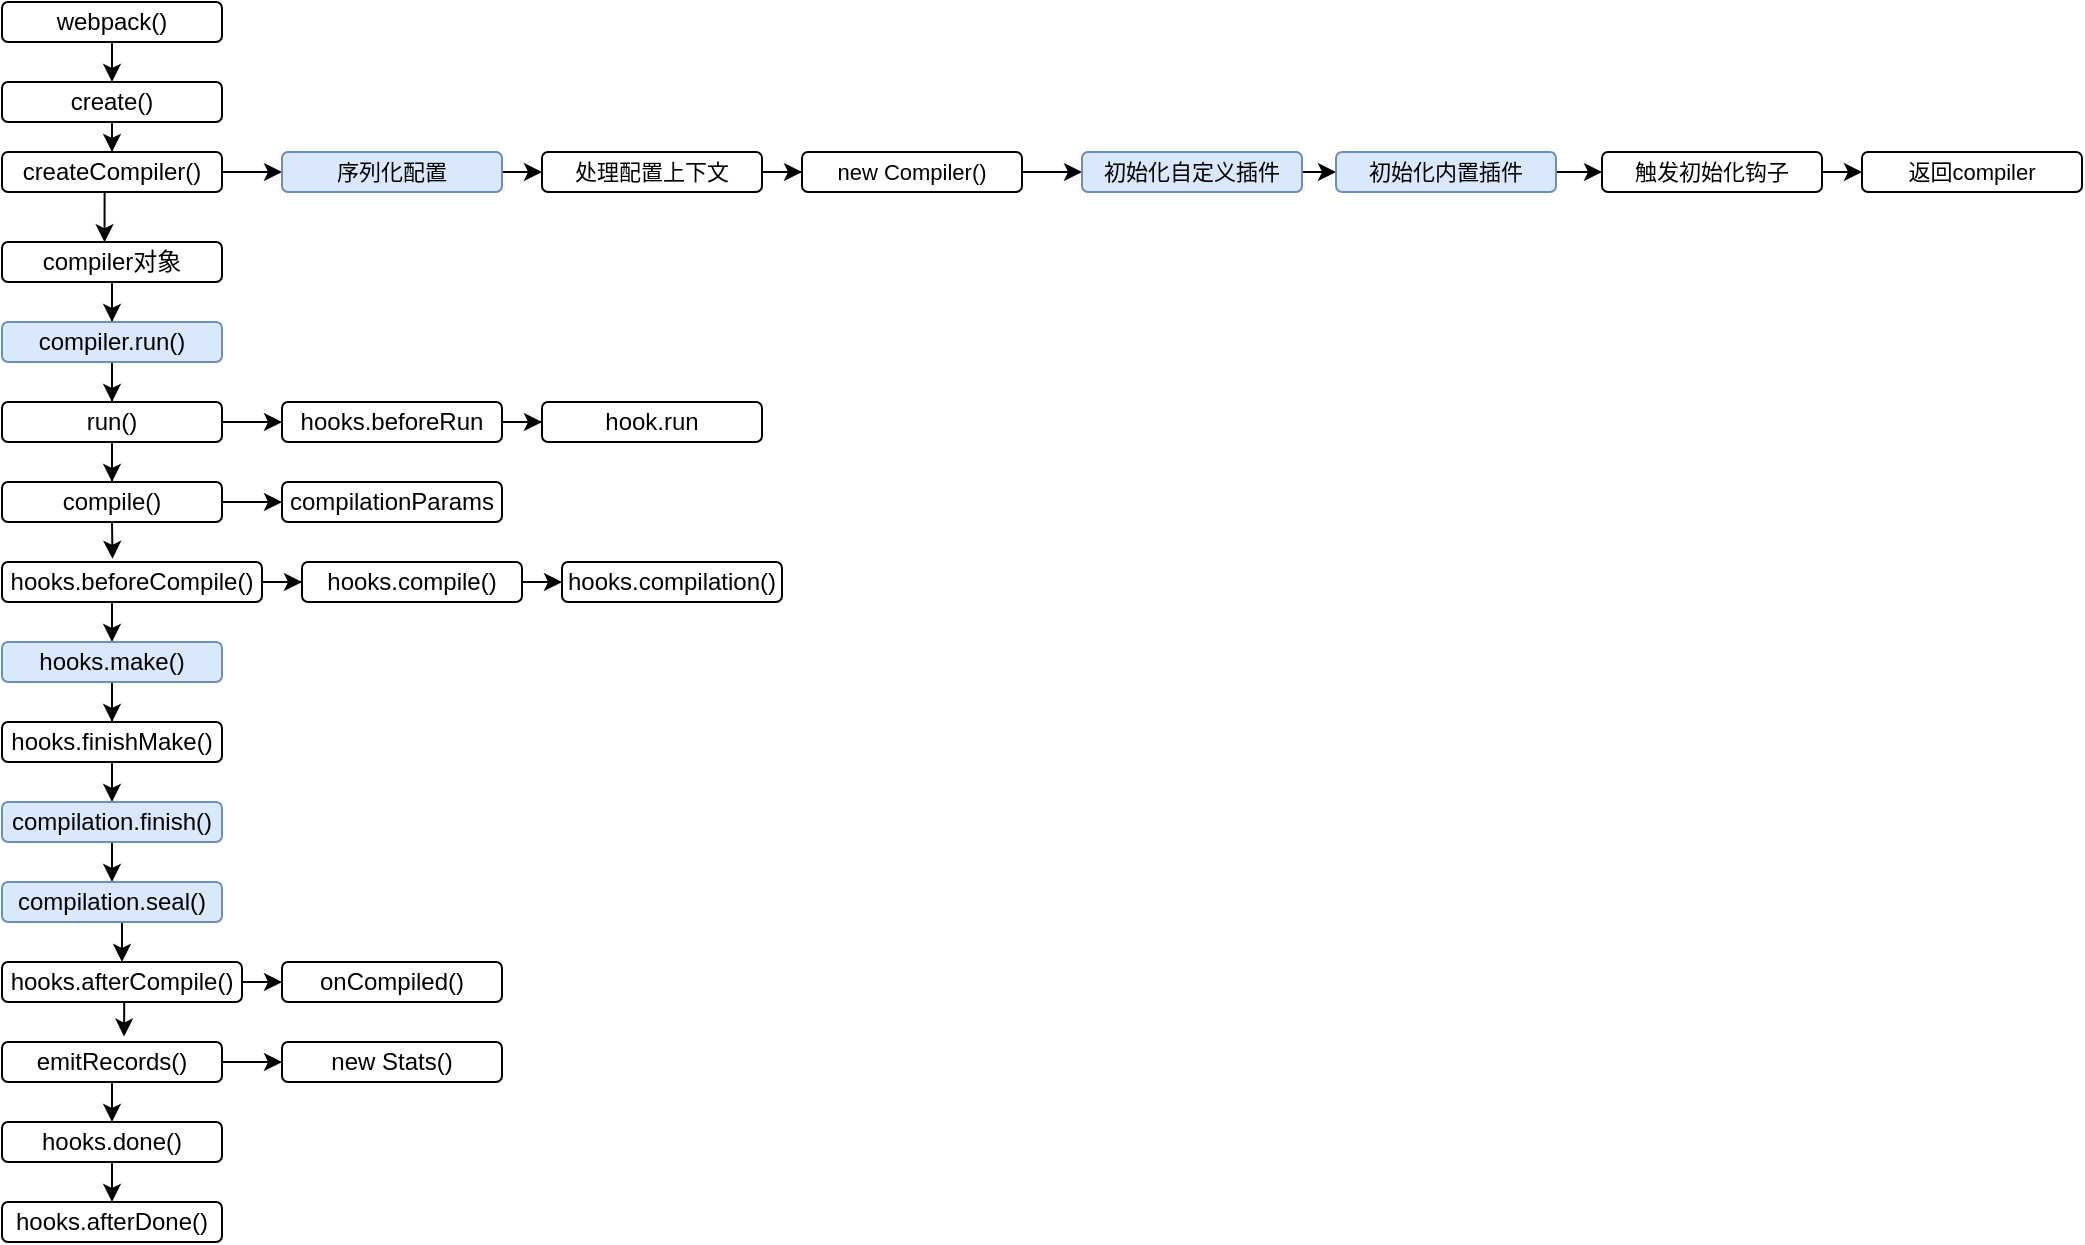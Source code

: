<mxfile version="20.2.4" type="github"><diagram id="8ksp3hErpKv-nyxeQjTt" name="第 1 页"><mxGraphModel dx="1422" dy="832" grid="1" gridSize="10" guides="1" tooltips="1" connect="1" arrows="1" fold="1" page="1" pageScale="1" pageWidth="827" pageHeight="1169" math="0" shadow="0"><root><mxCell id="0"/><mxCell id="1" parent="0"/><mxCell id="cIsSLHgfAKZvU-A7_r5H-8" style="edgeStyle=orthogonalEdgeStyle;rounded=0;orthogonalLoop=1;jettySize=auto;html=1;exitX=0.5;exitY=1;exitDx=0;exitDy=0;entryX=0.5;entryY=0;entryDx=0;entryDy=0;" parent="1" source="cIsSLHgfAKZvU-A7_r5H-2" target="cIsSLHgfAKZvU-A7_r5H-3" edge="1"><mxGeometry relative="1" as="geometry"/></mxCell><mxCell id="cIsSLHgfAKZvU-A7_r5H-2" value="webpack()&lt;br&gt;" style="rounded=1;whiteSpace=wrap;html=1;" parent="1" vertex="1"><mxGeometry x="50" y="30" width="110" height="20" as="geometry"/></mxCell><mxCell id="cIsSLHgfAKZvU-A7_r5H-7" value="" style="edgeStyle=orthogonalEdgeStyle;rounded=0;orthogonalLoop=1;jettySize=auto;html=1;entryX=0.5;entryY=0;entryDx=0;entryDy=0;" parent="1" source="cIsSLHgfAKZvU-A7_r5H-3" target="cIsSLHgfAKZvU-A7_r5H-9" edge="1"><mxGeometry relative="1" as="geometry"><mxPoint x="105" y="160" as="targetPoint"/></mxGeometry></mxCell><mxCell id="cIsSLHgfAKZvU-A7_r5H-3" value="create()" style="rounded=1;whiteSpace=wrap;html=1;" parent="1" vertex="1"><mxGeometry x="50" y="70" width="110" height="20" as="geometry"/></mxCell><mxCell id="cIsSLHgfAKZvU-A7_r5H-11" style="edgeStyle=orthogonalEdgeStyle;rounded=0;orthogonalLoop=1;jettySize=auto;html=1;exitX=0.5;exitY=1;exitDx=0;exitDy=0;entryX=0.466;entryY=0.005;entryDx=0;entryDy=0;entryPerimeter=0;" parent="1" source="cIsSLHgfAKZvU-A7_r5H-9" target="cIsSLHgfAKZvU-A7_r5H-10" edge="1"><mxGeometry relative="1" as="geometry"/></mxCell><mxCell id="cIsSLHgfAKZvU-A7_r5H-13" style="edgeStyle=orthogonalEdgeStyle;rounded=0;orthogonalLoop=1;jettySize=auto;html=1;exitX=1;exitY=0.5;exitDx=0;exitDy=0;entryX=0;entryY=0.5;entryDx=0;entryDy=0;fontSize=11;" parent="1" source="cIsSLHgfAKZvU-A7_r5H-9" target="cIsSLHgfAKZvU-A7_r5H-12" edge="1"><mxGeometry relative="1" as="geometry"/></mxCell><mxCell id="cIsSLHgfAKZvU-A7_r5H-9" value="createCompiler()" style="rounded=1;whiteSpace=wrap;html=1;" parent="1" vertex="1"><mxGeometry x="50" y="105" width="110" height="20" as="geometry"/></mxCell><mxCell id="cIsSLHgfAKZvU-A7_r5H-27" style="edgeStyle=orthogonalEdgeStyle;rounded=0;orthogonalLoop=1;jettySize=auto;html=1;fontSize=11;" parent="1" source="cIsSLHgfAKZvU-A7_r5H-10" target="cIsSLHgfAKZvU-A7_r5H-26" edge="1"><mxGeometry relative="1" as="geometry"/></mxCell><mxCell id="cIsSLHgfAKZvU-A7_r5H-10" value="compiler对象" style="rounded=1;whiteSpace=wrap;html=1;" parent="1" vertex="1"><mxGeometry x="50" y="150" width="110" height="20" as="geometry"/></mxCell><mxCell id="cIsSLHgfAKZvU-A7_r5H-15" style="edgeStyle=orthogonalEdgeStyle;rounded=0;orthogonalLoop=1;jettySize=auto;html=1;exitX=1;exitY=0.5;exitDx=0;exitDy=0;entryX=0;entryY=0.5;entryDx=0;entryDy=0;fontSize=11;" parent="1" source="cIsSLHgfAKZvU-A7_r5H-12" target="cIsSLHgfAKZvU-A7_r5H-14" edge="1"><mxGeometry relative="1" as="geometry"/></mxCell><mxCell id="cIsSLHgfAKZvU-A7_r5H-12" value="&lt;font style=&quot;font-size: 11px;&quot;&gt;序列化配置&lt;/font&gt;" style="rounded=1;whiteSpace=wrap;html=1;fontSize=10;fillColor=#dae8fc;strokeColor=#6c8ebf;" parent="1" vertex="1"><mxGeometry x="190" y="105" width="110" height="20" as="geometry"/></mxCell><mxCell id="cIsSLHgfAKZvU-A7_r5H-17" style="edgeStyle=orthogonalEdgeStyle;rounded=0;orthogonalLoop=1;jettySize=auto;html=1;fontSize=11;" parent="1" source="cIsSLHgfAKZvU-A7_r5H-14" target="cIsSLHgfAKZvU-A7_r5H-16" edge="1"><mxGeometry relative="1" as="geometry"/></mxCell><mxCell id="cIsSLHgfAKZvU-A7_r5H-14" value="&lt;span style=&quot;font-size: 11px;&quot;&gt;处理配置上下文&lt;/span&gt;" style="rounded=1;whiteSpace=wrap;html=1;fontSize=10;" parent="1" vertex="1"><mxGeometry x="320" y="105" width="110" height="20" as="geometry"/></mxCell><mxCell id="cIsSLHgfAKZvU-A7_r5H-19" style="edgeStyle=orthogonalEdgeStyle;rounded=0;orthogonalLoop=1;jettySize=auto;html=1;entryX=0;entryY=0.5;entryDx=0;entryDy=0;fontSize=11;" parent="1" source="cIsSLHgfAKZvU-A7_r5H-16" edge="1"><mxGeometry relative="1" as="geometry"><mxPoint x="590" y="115" as="targetPoint"/></mxGeometry></mxCell><mxCell id="cIsSLHgfAKZvU-A7_r5H-16" value="&lt;span style=&quot;font-size: 11px;&quot;&gt;new Compiler()&lt;/span&gt;" style="rounded=1;whiteSpace=wrap;html=1;fontSize=10;" parent="1" vertex="1"><mxGeometry x="450" y="105" width="110" height="20" as="geometry"/></mxCell><mxCell id="cIsSLHgfAKZvU-A7_r5H-21" style="edgeStyle=orthogonalEdgeStyle;rounded=0;orthogonalLoop=1;jettySize=auto;html=1;exitX=1;exitY=0.5;exitDx=0;exitDy=0;entryX=0;entryY=0.5;entryDx=0;entryDy=0;fontSize=11;" parent="1" source="cIsSLHgfAKZvU-A7_r5H-18" target="cIsSLHgfAKZvU-A7_r5H-20" edge="1"><mxGeometry relative="1" as="geometry"/></mxCell><mxCell id="cIsSLHgfAKZvU-A7_r5H-18" value="&lt;span style=&quot;font-size: 11px;&quot;&gt;初始化自定义插件&lt;/span&gt;" style="rounded=1;whiteSpace=wrap;html=1;fontSize=10;fillColor=#dae8fc;strokeColor=#6c8ebf;" parent="1" vertex="1"><mxGeometry x="590" y="105" width="110" height="20" as="geometry"/></mxCell><mxCell id="cIsSLHgfAKZvU-A7_r5H-23" style="edgeStyle=orthogonalEdgeStyle;rounded=0;orthogonalLoop=1;jettySize=auto;html=1;exitX=1;exitY=0.5;exitDx=0;exitDy=0;fontSize=11;" parent="1" source="cIsSLHgfAKZvU-A7_r5H-20" target="cIsSLHgfAKZvU-A7_r5H-22" edge="1"><mxGeometry relative="1" as="geometry"/></mxCell><mxCell id="cIsSLHgfAKZvU-A7_r5H-20" value="&lt;span style=&quot;font-size: 11px;&quot;&gt;初始化内置插件&lt;/span&gt;" style="rounded=1;whiteSpace=wrap;html=1;fontSize=10;fillColor=#dae8fc;strokeColor=#6c8ebf;" parent="1" vertex="1"><mxGeometry x="717" y="105" width="110" height="20" as="geometry"/></mxCell><mxCell id="cIsSLHgfAKZvU-A7_r5H-25" style="edgeStyle=orthogonalEdgeStyle;rounded=0;orthogonalLoop=1;jettySize=auto;html=1;exitX=1;exitY=0.5;exitDx=0;exitDy=0;entryX=0;entryY=0.5;entryDx=0;entryDy=0;fontSize=11;" parent="1" source="cIsSLHgfAKZvU-A7_r5H-22" target="cIsSLHgfAKZvU-A7_r5H-24" edge="1"><mxGeometry relative="1" as="geometry"/></mxCell><mxCell id="cIsSLHgfAKZvU-A7_r5H-22" value="&lt;span style=&quot;font-size: 11px;&quot;&gt;触发初始化钩子&lt;/span&gt;" style="rounded=1;whiteSpace=wrap;html=1;fontSize=10;" parent="1" vertex="1"><mxGeometry x="850" y="105" width="110" height="20" as="geometry"/></mxCell><mxCell id="cIsSLHgfAKZvU-A7_r5H-24" value="&lt;span style=&quot;font-size: 11px;&quot;&gt;返回compiler&lt;/span&gt;" style="rounded=1;whiteSpace=wrap;html=1;fontSize=10;" parent="1" vertex="1"><mxGeometry x="980" y="105" width="110" height="20" as="geometry"/></mxCell><mxCell id="cIsSLHgfAKZvU-A7_r5H-29" style="edgeStyle=orthogonalEdgeStyle;rounded=0;orthogonalLoop=1;jettySize=auto;html=1;entryX=0.5;entryY=0;entryDx=0;entryDy=0;fontSize=11;" parent="1" source="cIsSLHgfAKZvU-A7_r5H-26" target="cIsSLHgfAKZvU-A7_r5H-28" edge="1"><mxGeometry relative="1" as="geometry"/></mxCell><mxCell id="cIsSLHgfAKZvU-A7_r5H-26" value="compiler.run()" style="rounded=1;whiteSpace=wrap;html=1;fillColor=#dae8fc;strokeColor=#6c8ebf;" parent="1" vertex="1"><mxGeometry x="50" y="190" width="110" height="20" as="geometry"/></mxCell><mxCell id="cIsSLHgfAKZvU-A7_r5H-33" style="edgeStyle=orthogonalEdgeStyle;rounded=0;orthogonalLoop=1;jettySize=auto;html=1;entryX=0;entryY=0.5;entryDx=0;entryDy=0;fontSize=11;" parent="1" source="cIsSLHgfAKZvU-A7_r5H-28" target="cIsSLHgfAKZvU-A7_r5H-31" edge="1"><mxGeometry relative="1" as="geometry"/></mxCell><mxCell id="cIsSLHgfAKZvU-A7_r5H-35" style="edgeStyle=orthogonalEdgeStyle;rounded=0;orthogonalLoop=1;jettySize=auto;html=1;entryX=0.5;entryY=0;entryDx=0;entryDy=0;fontSize=11;" parent="1" source="cIsSLHgfAKZvU-A7_r5H-28" target="cIsSLHgfAKZvU-A7_r5H-30" edge="1"><mxGeometry relative="1" as="geometry"/></mxCell><mxCell id="cIsSLHgfAKZvU-A7_r5H-28" value="run()" style="rounded=1;whiteSpace=wrap;html=1;" parent="1" vertex="1"><mxGeometry x="50" y="230" width="110" height="20" as="geometry"/></mxCell><mxCell id="cIsSLHgfAKZvU-A7_r5H-37" style="edgeStyle=orthogonalEdgeStyle;rounded=0;orthogonalLoop=1;jettySize=auto;html=1;exitX=1;exitY=0.5;exitDx=0;exitDy=0;entryX=0;entryY=0.5;entryDx=0;entryDy=0;fontSize=11;" parent="1" source="cIsSLHgfAKZvU-A7_r5H-30" target="cIsSLHgfAKZvU-A7_r5H-36" edge="1"><mxGeometry relative="1" as="geometry"/></mxCell><mxCell id="cIsSLHgfAKZvU-A7_r5H-39" style="edgeStyle=orthogonalEdgeStyle;rounded=0;orthogonalLoop=1;jettySize=auto;html=1;exitX=0.5;exitY=1;exitDx=0;exitDy=0;entryX=0.425;entryY=-0.079;entryDx=0;entryDy=0;entryPerimeter=0;fontSize=11;" parent="1" source="cIsSLHgfAKZvU-A7_r5H-30" target="cIsSLHgfAKZvU-A7_r5H-38" edge="1"><mxGeometry relative="1" as="geometry"/></mxCell><mxCell id="cIsSLHgfAKZvU-A7_r5H-30" value="compile()" style="rounded=1;whiteSpace=wrap;html=1;" parent="1" vertex="1"><mxGeometry x="50" y="270" width="110" height="20" as="geometry"/></mxCell><mxCell id="cIsSLHgfAKZvU-A7_r5H-34" style="edgeStyle=orthogonalEdgeStyle;rounded=0;orthogonalLoop=1;jettySize=auto;html=1;entryX=0;entryY=0.5;entryDx=0;entryDy=0;fontSize=11;" parent="1" source="cIsSLHgfAKZvU-A7_r5H-31" target="cIsSLHgfAKZvU-A7_r5H-32" edge="1"><mxGeometry relative="1" as="geometry"/></mxCell><mxCell id="cIsSLHgfAKZvU-A7_r5H-31" value="hooks.beforeRun" style="rounded=1;whiteSpace=wrap;html=1;" parent="1" vertex="1"><mxGeometry x="190" y="230" width="110" height="20" as="geometry"/></mxCell><mxCell id="cIsSLHgfAKZvU-A7_r5H-32" value="hook.run" style="rounded=1;whiteSpace=wrap;html=1;" parent="1" vertex="1"><mxGeometry x="320" y="230" width="110" height="20" as="geometry"/></mxCell><mxCell id="cIsSLHgfAKZvU-A7_r5H-36" value="compilationParams" style="rounded=1;whiteSpace=wrap;html=1;" parent="1" vertex="1"><mxGeometry x="190" y="270" width="110" height="20" as="geometry"/></mxCell><mxCell id="cIsSLHgfAKZvU-A7_r5H-43" style="edgeStyle=orthogonalEdgeStyle;rounded=0;orthogonalLoop=1;jettySize=auto;html=1;exitX=1;exitY=0.5;exitDx=0;exitDy=0;fontSize=11;" parent="1" source="cIsSLHgfAKZvU-A7_r5H-38" target="cIsSLHgfAKZvU-A7_r5H-40" edge="1"><mxGeometry relative="1" as="geometry"/></mxCell><mxCell id="cIsSLHgfAKZvU-A7_r5H-47" style="edgeStyle=orthogonalEdgeStyle;rounded=0;orthogonalLoop=1;jettySize=auto;html=1;exitX=0.5;exitY=1;exitDx=0;exitDy=0;entryX=0.5;entryY=0;entryDx=0;entryDy=0;fontSize=11;" parent="1" source="cIsSLHgfAKZvU-A7_r5H-38" target="cIsSLHgfAKZvU-A7_r5H-45" edge="1"><mxGeometry relative="1" as="geometry"/></mxCell><mxCell id="cIsSLHgfAKZvU-A7_r5H-38" value="hooks.beforeCompile()" style="rounded=1;verticalAlign=middle;whiteSpace=wrap;html=1;" parent="1" vertex="1"><mxGeometry x="50" y="310" width="130" height="20" as="geometry"/></mxCell><mxCell id="cIsSLHgfAKZvU-A7_r5H-67" style="edgeStyle=orthogonalEdgeStyle;rounded=0;orthogonalLoop=1;jettySize=auto;html=1;exitX=1;exitY=0.5;exitDx=0;exitDy=0;entryX=0;entryY=0.5;entryDx=0;entryDy=0;fontSize=11;" parent="1" source="cIsSLHgfAKZvU-A7_r5H-40" target="cIsSLHgfAKZvU-A7_r5H-66" edge="1"><mxGeometry relative="1" as="geometry"/></mxCell><mxCell id="cIsSLHgfAKZvU-A7_r5H-40" value="hooks.compile()" style="rounded=1;verticalAlign=middle;whiteSpace=wrap;html=1;" parent="1" vertex="1"><mxGeometry x="200" y="310" width="110" height="20" as="geometry"/></mxCell><mxCell id="cIsSLHgfAKZvU-A7_r5H-49" style="edgeStyle=orthogonalEdgeStyle;rounded=0;orthogonalLoop=1;jettySize=auto;html=1;exitX=0.5;exitY=1;exitDx=0;exitDy=0;fontSize=11;" parent="1" source="cIsSLHgfAKZvU-A7_r5H-45" target="cIsSLHgfAKZvU-A7_r5H-48" edge="1"><mxGeometry relative="1" as="geometry"/></mxCell><mxCell id="cIsSLHgfAKZvU-A7_r5H-45" value="hooks.make()" style="rounded=1;verticalAlign=middle;whiteSpace=wrap;html=1;fillColor=#dae8fc;strokeColor=#6c8ebf;" parent="1" vertex="1"><mxGeometry x="50" y="350" width="110" height="20" as="geometry"/></mxCell><mxCell id="cIsSLHgfAKZvU-A7_r5H-52" style="edgeStyle=orthogonalEdgeStyle;rounded=0;orthogonalLoop=1;jettySize=auto;html=1;exitX=0.5;exitY=1;exitDx=0;exitDy=0;entryX=0.5;entryY=0;entryDx=0;entryDy=0;fontSize=11;" parent="1" source="cIsSLHgfAKZvU-A7_r5H-48" target="cIsSLHgfAKZvU-A7_r5H-50" edge="1"><mxGeometry relative="1" as="geometry"/></mxCell><mxCell id="cIsSLHgfAKZvU-A7_r5H-48" value="hooks.finishMake()" style="rounded=1;verticalAlign=middle;whiteSpace=wrap;html=1;" parent="1" vertex="1"><mxGeometry x="50" y="390" width="110" height="20" as="geometry"/></mxCell><mxCell id="cIsSLHgfAKZvU-A7_r5H-53" style="edgeStyle=orthogonalEdgeStyle;rounded=0;orthogonalLoop=1;jettySize=auto;html=1;exitX=0.5;exitY=1;exitDx=0;exitDy=0;entryX=0.5;entryY=0;entryDx=0;entryDy=0;fontSize=11;" parent="1" source="cIsSLHgfAKZvU-A7_r5H-50" target="cIsSLHgfAKZvU-A7_r5H-51" edge="1"><mxGeometry relative="1" as="geometry"/></mxCell><mxCell id="cIsSLHgfAKZvU-A7_r5H-50" value="compilation.finish()" style="rounded=1;verticalAlign=middle;whiteSpace=wrap;html=1;fillColor=#dae8fc;strokeColor=#6c8ebf;" parent="1" vertex="1"><mxGeometry x="50" y="430" width="110" height="20" as="geometry"/></mxCell><mxCell id="cIsSLHgfAKZvU-A7_r5H-55" style="edgeStyle=orthogonalEdgeStyle;rounded=0;orthogonalLoop=1;jettySize=auto;html=1;exitX=0.5;exitY=1;exitDx=0;exitDy=0;entryX=0.5;entryY=0;entryDx=0;entryDy=0;fontSize=11;" parent="1" source="cIsSLHgfAKZvU-A7_r5H-51" target="cIsSLHgfAKZvU-A7_r5H-54" edge="1"><mxGeometry relative="1" as="geometry"/></mxCell><mxCell id="cIsSLHgfAKZvU-A7_r5H-51" value="compilation.seal()" style="rounded=1;verticalAlign=middle;whiteSpace=wrap;html=1;fillColor=#dae8fc;strokeColor=#6c8ebf;" parent="1" vertex="1"><mxGeometry x="50" y="470" width="110" height="20" as="geometry"/></mxCell><mxCell id="cIsSLHgfAKZvU-A7_r5H-57" style="edgeStyle=orthogonalEdgeStyle;rounded=0;orthogonalLoop=1;jettySize=auto;html=1;exitX=1;exitY=0.5;exitDx=0;exitDy=0;entryX=0;entryY=0.5;entryDx=0;entryDy=0;fontSize=11;" parent="1" source="cIsSLHgfAKZvU-A7_r5H-54" target="cIsSLHgfAKZvU-A7_r5H-56" edge="1"><mxGeometry relative="1" as="geometry"/></mxCell><mxCell id="cIsSLHgfAKZvU-A7_r5H-59" style="edgeStyle=orthogonalEdgeStyle;rounded=0;orthogonalLoop=1;jettySize=auto;html=1;exitX=0.5;exitY=1;exitDx=0;exitDy=0;entryX=0.555;entryY=-0.136;entryDx=0;entryDy=0;entryPerimeter=0;fontSize=11;" parent="1" source="cIsSLHgfAKZvU-A7_r5H-54" target="cIsSLHgfAKZvU-A7_r5H-58" edge="1"><mxGeometry relative="1" as="geometry"/></mxCell><mxCell id="cIsSLHgfAKZvU-A7_r5H-54" value="hooks.afterCompile()" style="rounded=1;verticalAlign=middle;whiteSpace=wrap;html=1;" parent="1" vertex="1"><mxGeometry x="50" y="510" width="120" height="20" as="geometry"/></mxCell><mxCell id="cIsSLHgfAKZvU-A7_r5H-56" value="onCompiled()" style="rounded=1;verticalAlign=middle;whiteSpace=wrap;html=1;" parent="1" vertex="1"><mxGeometry x="190" y="510" width="110" height="20" as="geometry"/></mxCell><mxCell id="cIsSLHgfAKZvU-A7_r5H-61" style="edgeStyle=orthogonalEdgeStyle;rounded=0;orthogonalLoop=1;jettySize=auto;html=1;exitX=1;exitY=0.25;exitDx=0;exitDy=0;entryX=0;entryY=0.5;entryDx=0;entryDy=0;fontSize=11;" parent="1" source="cIsSLHgfAKZvU-A7_r5H-58" target="cIsSLHgfAKZvU-A7_r5H-60" edge="1"><mxGeometry relative="1" as="geometry"><Array as="points"><mxPoint x="160" y="560"/></Array></mxGeometry></mxCell><mxCell id="cIsSLHgfAKZvU-A7_r5H-64" style="edgeStyle=orthogonalEdgeStyle;rounded=0;orthogonalLoop=1;jettySize=auto;html=1;exitX=0.5;exitY=1;exitDx=0;exitDy=0;entryX=0.5;entryY=0;entryDx=0;entryDy=0;fontSize=11;" parent="1" source="cIsSLHgfAKZvU-A7_r5H-58" target="cIsSLHgfAKZvU-A7_r5H-62" edge="1"><mxGeometry relative="1" as="geometry"/></mxCell><mxCell id="cIsSLHgfAKZvU-A7_r5H-58" value="emitRecords()" style="rounded=1;verticalAlign=middle;whiteSpace=wrap;html=1;" parent="1" vertex="1"><mxGeometry x="50" y="550" width="110" height="20" as="geometry"/></mxCell><mxCell id="cIsSLHgfAKZvU-A7_r5H-60" value="new Stats()" style="rounded=1;verticalAlign=middle;whiteSpace=wrap;html=1;" parent="1" vertex="1"><mxGeometry x="190" y="550" width="110" height="20" as="geometry"/></mxCell><mxCell id="cIsSLHgfAKZvU-A7_r5H-65" style="edgeStyle=orthogonalEdgeStyle;rounded=0;orthogonalLoop=1;jettySize=auto;html=1;exitX=0.5;exitY=1;exitDx=0;exitDy=0;entryX=0.5;entryY=0;entryDx=0;entryDy=0;fontSize=11;" parent="1" source="cIsSLHgfAKZvU-A7_r5H-62" target="cIsSLHgfAKZvU-A7_r5H-63" edge="1"><mxGeometry relative="1" as="geometry"/></mxCell><mxCell id="cIsSLHgfAKZvU-A7_r5H-62" value="hooks.done()" style="rounded=1;verticalAlign=middle;whiteSpace=wrap;html=1;" parent="1" vertex="1"><mxGeometry x="50" y="590" width="110" height="20" as="geometry"/></mxCell><mxCell id="cIsSLHgfAKZvU-A7_r5H-63" value="hooks.afterDone()" style="rounded=1;verticalAlign=middle;whiteSpace=wrap;html=1;" parent="1" vertex="1"><mxGeometry x="50" y="630" width="110" height="20" as="geometry"/></mxCell><mxCell id="cIsSLHgfAKZvU-A7_r5H-66" value="hooks.compilation()" style="rounded=1;verticalAlign=middle;whiteSpace=wrap;html=1;" parent="1" vertex="1"><mxGeometry x="330" y="310" width="110" height="20" as="geometry"/></mxCell></root></mxGraphModel></diagram></mxfile>